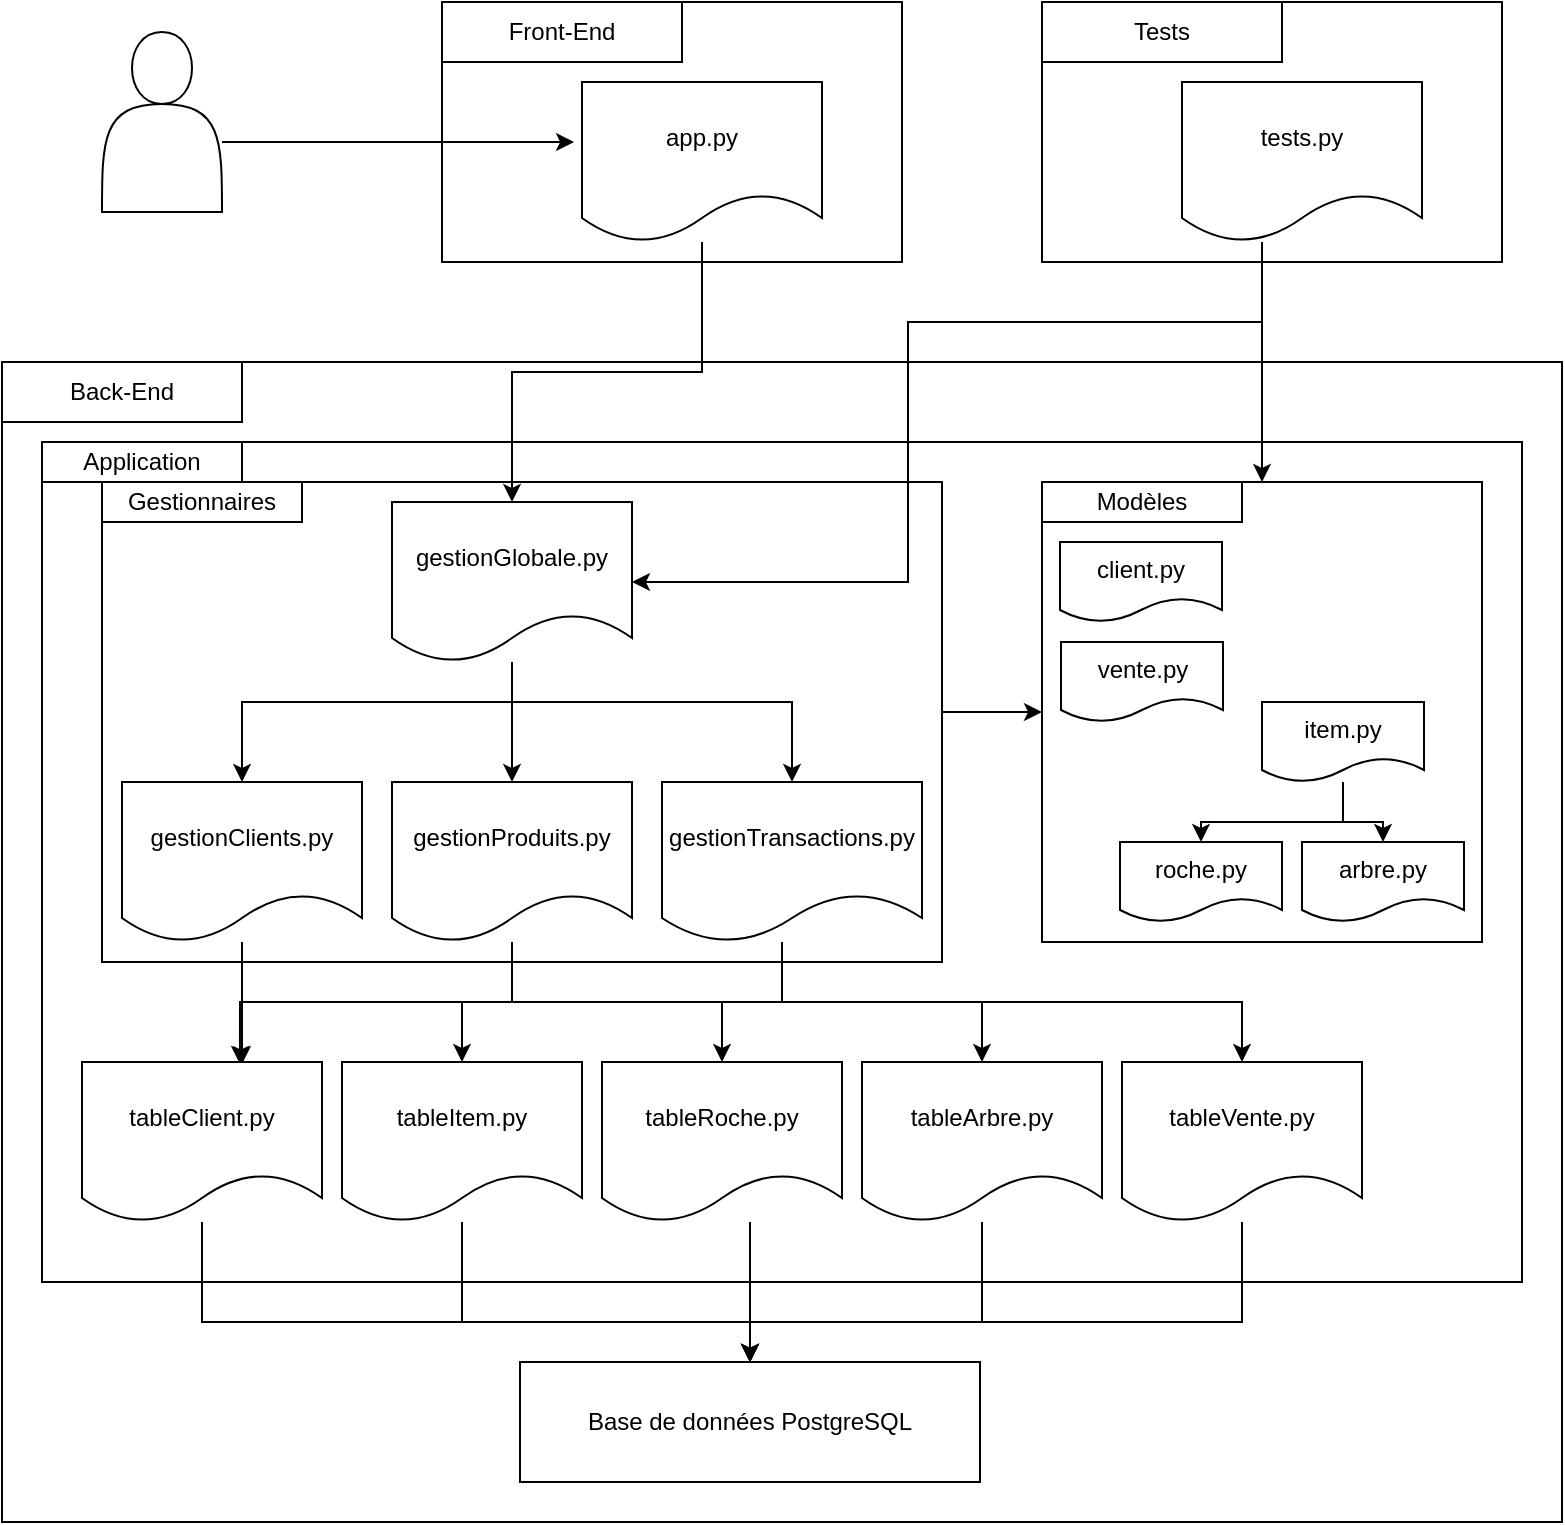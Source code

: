 <mxfile version="19.0.3" type="device"><diagram id="EP59i6nhWNMED7YBpiZ4" name="Page-1"><mxGraphModel dx="1422" dy="752" grid="1" gridSize="10" guides="1" tooltips="1" connect="1" arrows="1" fold="1" page="1" pageScale="1" pageWidth="827" pageHeight="1169" math="0" shadow="0"><root><mxCell id="0"/><mxCell id="1" parent="0"/><mxCell id="IUDCCWjG2dyh-nBdljPh-1" value="" style="rounded=0;whiteSpace=wrap;html=1;" vertex="1" parent="1"><mxGeometry x="40" y="210" width="780" height="580" as="geometry"/></mxCell><mxCell id="IUDCCWjG2dyh-nBdljPh-2" value="" style="rounded=0;whiteSpace=wrap;html=1;" vertex="1" parent="1"><mxGeometry x="260" y="30" width="230" height="130" as="geometry"/></mxCell><mxCell id="IUDCCWjG2dyh-nBdljPh-3" value="Front-End" style="rounded=0;whiteSpace=wrap;html=1;" vertex="1" parent="1"><mxGeometry x="260" y="30" width="120" height="30" as="geometry"/></mxCell><mxCell id="IUDCCWjG2dyh-nBdljPh-4" value="Back-End" style="rounded=0;whiteSpace=wrap;html=1;" vertex="1" parent="1"><mxGeometry x="40" y="210" width="120" height="30" as="geometry"/></mxCell><mxCell id="IUDCCWjG2dyh-nBdljPh-12" style="edgeStyle=orthogonalEdgeStyle;rounded=0;orthogonalLoop=1;jettySize=auto;html=1;entryX=-0.033;entryY=0.375;entryDx=0;entryDy=0;entryPerimeter=0;" edge="1" parent="1" source="IUDCCWjG2dyh-nBdljPh-7" target="IUDCCWjG2dyh-nBdljPh-11"><mxGeometry relative="1" as="geometry"><Array as="points"><mxPoint x="200" y="100"/><mxPoint x="200" y="100"/></Array></mxGeometry></mxCell><mxCell id="IUDCCWjG2dyh-nBdljPh-7" value="" style="shape=actor;whiteSpace=wrap;html=1;" vertex="1" parent="1"><mxGeometry x="90" y="45" width="60" height="90" as="geometry"/></mxCell><mxCell id="IUDCCWjG2dyh-nBdljPh-11" value="&lt;div&gt;app.py&lt;/div&gt;" style="shape=document;whiteSpace=wrap;html=1;boundedLbl=1;" vertex="1" parent="1"><mxGeometry x="330" y="70" width="120" height="80" as="geometry"/></mxCell><mxCell id="IUDCCWjG2dyh-nBdljPh-15" value="" style="rounded=0;whiteSpace=wrap;html=1;" vertex="1" parent="1"><mxGeometry x="60" y="250" width="740" height="420" as="geometry"/></mxCell><mxCell id="IUDCCWjG2dyh-nBdljPh-16" value="Base de données PostgreSQL" style="rounded=0;whiteSpace=wrap;html=1;" vertex="1" parent="1"><mxGeometry x="299" y="710" width="230" height="60" as="geometry"/></mxCell><mxCell id="IUDCCWjG2dyh-nBdljPh-64" style="edgeStyle=orthogonalEdgeStyle;rounded=0;orthogonalLoop=1;jettySize=auto;html=1;" edge="1" parent="1" source="IUDCCWjG2dyh-nBdljPh-57" target="IUDCCWjG2dyh-nBdljPh-40"><mxGeometry relative="1" as="geometry"><Array as="points"><mxPoint x="520" y="385"/><mxPoint x="520" y="385"/></Array></mxGeometry></mxCell><mxCell id="IUDCCWjG2dyh-nBdljPh-57" value="" style="rounded=0;whiteSpace=wrap;html=1;" vertex="1" parent="1"><mxGeometry x="90" y="270" width="420" height="240" as="geometry"/></mxCell><mxCell id="IUDCCWjG2dyh-nBdljPh-17" value="Application" style="rounded=0;whiteSpace=wrap;html=1;" vertex="1" parent="1"><mxGeometry x="60" y="250" width="100" height="20" as="geometry"/></mxCell><mxCell id="IUDCCWjG2dyh-nBdljPh-25" style="edgeStyle=orthogonalEdgeStyle;rounded=0;orthogonalLoop=1;jettySize=auto;html=1;entryX=0.5;entryY=0;entryDx=0;entryDy=0;" edge="1" parent="1" source="IUDCCWjG2dyh-nBdljPh-19" target="IUDCCWjG2dyh-nBdljPh-21"><mxGeometry relative="1" as="geometry"><Array as="points"><mxPoint x="295" y="380"/><mxPoint x="160" y="380"/></Array></mxGeometry></mxCell><mxCell id="IUDCCWjG2dyh-nBdljPh-26" style="edgeStyle=orthogonalEdgeStyle;rounded=0;orthogonalLoop=1;jettySize=auto;html=1;entryX=0.5;entryY=0;entryDx=0;entryDy=0;" edge="1" parent="1" source="IUDCCWjG2dyh-nBdljPh-19" target="IUDCCWjG2dyh-nBdljPh-22"><mxGeometry relative="1" as="geometry"/></mxCell><mxCell id="IUDCCWjG2dyh-nBdljPh-63" style="edgeStyle=orthogonalEdgeStyle;rounded=0;orthogonalLoop=1;jettySize=auto;html=1;entryX=0.5;entryY=0;entryDx=0;entryDy=0;" edge="1" parent="1" source="IUDCCWjG2dyh-nBdljPh-19" target="IUDCCWjG2dyh-nBdljPh-23"><mxGeometry relative="1" as="geometry"><Array as="points"><mxPoint x="295" y="380"/><mxPoint x="435" y="380"/></Array></mxGeometry></mxCell><mxCell id="IUDCCWjG2dyh-nBdljPh-19" value="gestionGlobale.py" style="shape=document;whiteSpace=wrap;html=1;boundedLbl=1;" vertex="1" parent="1"><mxGeometry x="235" y="280" width="120" height="80" as="geometry"/></mxCell><mxCell id="IUDCCWjG2dyh-nBdljPh-20" style="edgeStyle=orthogonalEdgeStyle;rounded=0;orthogonalLoop=1;jettySize=auto;html=1;" edge="1" parent="1" source="IUDCCWjG2dyh-nBdljPh-11" target="IUDCCWjG2dyh-nBdljPh-19"><mxGeometry relative="1" as="geometry"/></mxCell><mxCell id="IUDCCWjG2dyh-nBdljPh-33" style="edgeStyle=orthogonalEdgeStyle;rounded=0;orthogonalLoop=1;jettySize=auto;html=1;entryX=0.667;entryY=0.013;entryDx=0;entryDy=0;entryPerimeter=0;" edge="1" parent="1" source="IUDCCWjG2dyh-nBdljPh-21" target="IUDCCWjG2dyh-nBdljPh-28"><mxGeometry relative="1" as="geometry"><Array as="points"><mxPoint x="160" y="540"/><mxPoint x="160" y="540"/></Array></mxGeometry></mxCell><mxCell id="IUDCCWjG2dyh-nBdljPh-21" value="gestionClients.py" style="shape=document;whiteSpace=wrap;html=1;boundedLbl=1;" vertex="1" parent="1"><mxGeometry x="100" y="420" width="120" height="80" as="geometry"/></mxCell><mxCell id="IUDCCWjG2dyh-nBdljPh-34" style="edgeStyle=orthogonalEdgeStyle;rounded=0;orthogonalLoop=1;jettySize=auto;html=1;entryX=0.5;entryY=0;entryDx=0;entryDy=0;" edge="1" parent="1" source="IUDCCWjG2dyh-nBdljPh-22" target="IUDCCWjG2dyh-nBdljPh-29"><mxGeometry relative="1" as="geometry"/></mxCell><mxCell id="IUDCCWjG2dyh-nBdljPh-35" style="edgeStyle=orthogonalEdgeStyle;rounded=0;orthogonalLoop=1;jettySize=auto;html=1;" edge="1" parent="1" source="IUDCCWjG2dyh-nBdljPh-22" target="IUDCCWjG2dyh-nBdljPh-30"><mxGeometry relative="1" as="geometry"/></mxCell><mxCell id="IUDCCWjG2dyh-nBdljPh-36" style="edgeStyle=orthogonalEdgeStyle;rounded=0;orthogonalLoop=1;jettySize=auto;html=1;entryX=0.5;entryY=0;entryDx=0;entryDy=0;" edge="1" parent="1" source="IUDCCWjG2dyh-nBdljPh-22" target="IUDCCWjG2dyh-nBdljPh-31"><mxGeometry relative="1" as="geometry"><Array as="points"><mxPoint x="295" y="530"/><mxPoint x="530" y="530"/></Array></mxGeometry></mxCell><mxCell id="IUDCCWjG2dyh-nBdljPh-22" value="gestionProduits.py" style="shape=document;whiteSpace=wrap;html=1;boundedLbl=1;" vertex="1" parent="1"><mxGeometry x="235" y="420" width="120" height="80" as="geometry"/></mxCell><mxCell id="IUDCCWjG2dyh-nBdljPh-37" style="edgeStyle=orthogonalEdgeStyle;rounded=0;orthogonalLoop=1;jettySize=auto;html=1;entryX=0.5;entryY=0;entryDx=0;entryDy=0;" edge="1" parent="1" source="IUDCCWjG2dyh-nBdljPh-23" target="IUDCCWjG2dyh-nBdljPh-32"><mxGeometry relative="1" as="geometry"><Array as="points"><mxPoint x="430" y="530"/><mxPoint x="660" y="530"/></Array></mxGeometry></mxCell><mxCell id="IUDCCWjG2dyh-nBdljPh-38" style="edgeStyle=orthogonalEdgeStyle;rounded=0;orthogonalLoop=1;jettySize=auto;html=1;entryX=0.658;entryY=0.013;entryDx=0;entryDy=0;entryPerimeter=0;" edge="1" parent="1" source="IUDCCWjG2dyh-nBdljPh-23" target="IUDCCWjG2dyh-nBdljPh-28"><mxGeometry relative="1" as="geometry"><Array as="points"><mxPoint x="430" y="530"/><mxPoint x="159" y="530"/></Array></mxGeometry></mxCell><mxCell id="IUDCCWjG2dyh-nBdljPh-23" value="gestionTransactions.py" style="shape=document;whiteSpace=wrap;html=1;boundedLbl=1;" vertex="1" parent="1"><mxGeometry x="370" y="420" width="130" height="80" as="geometry"/></mxCell><mxCell id="IUDCCWjG2dyh-nBdljPh-42" style="edgeStyle=orthogonalEdgeStyle;rounded=0;orthogonalLoop=1;jettySize=auto;html=1;" edge="1" parent="1" source="IUDCCWjG2dyh-nBdljPh-28" target="IUDCCWjG2dyh-nBdljPh-16"><mxGeometry relative="1" as="geometry"><Array as="points"><mxPoint x="140" y="690"/><mxPoint x="414" y="690"/></Array></mxGeometry></mxCell><mxCell id="IUDCCWjG2dyh-nBdljPh-28" value="tableClient.py" style="shape=document;whiteSpace=wrap;html=1;boundedLbl=1;" vertex="1" parent="1"><mxGeometry x="80" y="560" width="120" height="80" as="geometry"/></mxCell><mxCell id="IUDCCWjG2dyh-nBdljPh-43" style="edgeStyle=orthogonalEdgeStyle;rounded=0;orthogonalLoop=1;jettySize=auto;html=1;" edge="1" parent="1" source="IUDCCWjG2dyh-nBdljPh-29" target="IUDCCWjG2dyh-nBdljPh-16"><mxGeometry relative="1" as="geometry"><Array as="points"><mxPoint x="270" y="690"/><mxPoint x="414" y="690"/></Array></mxGeometry></mxCell><mxCell id="IUDCCWjG2dyh-nBdljPh-29" value="tableItem.py" style="shape=document;whiteSpace=wrap;html=1;boundedLbl=1;" vertex="1" parent="1"><mxGeometry x="210" y="560" width="120" height="80" as="geometry"/></mxCell><mxCell id="IUDCCWjG2dyh-nBdljPh-45" style="edgeStyle=orthogonalEdgeStyle;rounded=0;orthogonalLoop=1;jettySize=auto;html=1;" edge="1" parent="1" source="IUDCCWjG2dyh-nBdljPh-30" target="IUDCCWjG2dyh-nBdljPh-16"><mxGeometry relative="1" as="geometry"><Array as="points"><mxPoint x="414" y="660"/><mxPoint x="414" y="660"/></Array></mxGeometry></mxCell><mxCell id="IUDCCWjG2dyh-nBdljPh-30" value="tableRoche.py" style="shape=document;whiteSpace=wrap;html=1;boundedLbl=1;" vertex="1" parent="1"><mxGeometry x="340" y="560" width="120" height="80" as="geometry"/></mxCell><mxCell id="IUDCCWjG2dyh-nBdljPh-46" style="edgeStyle=orthogonalEdgeStyle;rounded=0;orthogonalLoop=1;jettySize=auto;html=1;" edge="1" parent="1" source="IUDCCWjG2dyh-nBdljPh-31" target="IUDCCWjG2dyh-nBdljPh-16"><mxGeometry relative="1" as="geometry"><Array as="points"><mxPoint x="530" y="690"/><mxPoint x="414" y="690"/></Array></mxGeometry></mxCell><mxCell id="IUDCCWjG2dyh-nBdljPh-31" value="tableArbre.py" style="shape=document;whiteSpace=wrap;html=1;boundedLbl=1;" vertex="1" parent="1"><mxGeometry x="470" y="560" width="120" height="80" as="geometry"/></mxCell><mxCell id="IUDCCWjG2dyh-nBdljPh-47" style="edgeStyle=orthogonalEdgeStyle;rounded=0;orthogonalLoop=1;jettySize=auto;html=1;" edge="1" parent="1" source="IUDCCWjG2dyh-nBdljPh-32" target="IUDCCWjG2dyh-nBdljPh-16"><mxGeometry relative="1" as="geometry"><Array as="points"><mxPoint x="660" y="690"/><mxPoint x="414" y="690"/></Array></mxGeometry></mxCell><mxCell id="IUDCCWjG2dyh-nBdljPh-32" value="tableVente.py" style="shape=document;whiteSpace=wrap;html=1;boundedLbl=1;" vertex="1" parent="1"><mxGeometry x="600" y="560" width="120" height="80" as="geometry"/></mxCell><mxCell id="IUDCCWjG2dyh-nBdljPh-40" value="" style="rounded=0;whiteSpace=wrap;html=1;" vertex="1" parent="1"><mxGeometry x="560" y="270" width="220" height="230" as="geometry"/></mxCell><mxCell id="IUDCCWjG2dyh-nBdljPh-41" value="Modèles" style="rounded=0;whiteSpace=wrap;html=1;" vertex="1" parent="1"><mxGeometry x="560" y="270" width="100" height="20" as="geometry"/></mxCell><mxCell id="IUDCCWjG2dyh-nBdljPh-50" value="&lt;div&gt;client.py&lt;/div&gt;" style="shape=document;whiteSpace=wrap;html=1;boundedLbl=1;" vertex="1" parent="1"><mxGeometry x="569" y="300" width="81" height="40" as="geometry"/></mxCell><mxCell id="IUDCCWjG2dyh-nBdljPh-51" value="&lt;div&gt;vente.py&lt;/div&gt;" style="shape=document;whiteSpace=wrap;html=1;boundedLbl=1;" vertex="1" parent="1"><mxGeometry x="569.5" y="350" width="81" height="40" as="geometry"/></mxCell><mxCell id="IUDCCWjG2dyh-nBdljPh-60" style="edgeStyle=orthogonalEdgeStyle;rounded=0;orthogonalLoop=1;jettySize=auto;html=1;entryX=0.5;entryY=0;entryDx=0;entryDy=0;" edge="1" parent="1" source="IUDCCWjG2dyh-nBdljPh-52" target="IUDCCWjG2dyh-nBdljPh-54"><mxGeometry relative="1" as="geometry"><Array as="points"><mxPoint x="711" y="440"/><mxPoint x="640" y="440"/></Array></mxGeometry></mxCell><mxCell id="IUDCCWjG2dyh-nBdljPh-61" style="edgeStyle=orthogonalEdgeStyle;rounded=0;orthogonalLoop=1;jettySize=auto;html=1;entryX=0.5;entryY=0;entryDx=0;entryDy=0;" edge="1" parent="1" source="IUDCCWjG2dyh-nBdljPh-52" target="IUDCCWjG2dyh-nBdljPh-53"><mxGeometry relative="1" as="geometry"><Array as="points"><mxPoint x="711" y="440"/><mxPoint x="731" y="440"/></Array></mxGeometry></mxCell><mxCell id="IUDCCWjG2dyh-nBdljPh-52" value="&lt;div&gt;item.py&lt;/div&gt;" style="shape=document;whiteSpace=wrap;html=1;boundedLbl=1;" vertex="1" parent="1"><mxGeometry x="670" y="380" width="81" height="40" as="geometry"/></mxCell><mxCell id="IUDCCWjG2dyh-nBdljPh-53" value="&lt;div&gt;arbre.py&lt;/div&gt;" style="shape=document;whiteSpace=wrap;html=1;boundedLbl=1;" vertex="1" parent="1"><mxGeometry x="690" y="450" width="81" height="40" as="geometry"/></mxCell><mxCell id="IUDCCWjG2dyh-nBdljPh-54" value="&lt;div&gt;roche.py&lt;/div&gt;" style="shape=document;whiteSpace=wrap;html=1;boundedLbl=1;" vertex="1" parent="1"><mxGeometry x="599" y="450" width="81" height="40" as="geometry"/></mxCell><mxCell id="IUDCCWjG2dyh-nBdljPh-58" value="Gestionnaires" style="rounded=0;whiteSpace=wrap;html=1;" vertex="1" parent="1"><mxGeometry x="90" y="270" width="100" height="20" as="geometry"/></mxCell><mxCell id="IUDCCWjG2dyh-nBdljPh-66" value="" style="rounded=0;whiteSpace=wrap;html=1;" vertex="1" parent="1"><mxGeometry x="560" y="30" width="230" height="130" as="geometry"/></mxCell><mxCell id="IUDCCWjG2dyh-nBdljPh-67" value="Tests" style="rounded=0;whiteSpace=wrap;html=1;" vertex="1" parent="1"><mxGeometry x="560" y="30" width="120" height="30" as="geometry"/></mxCell><mxCell id="IUDCCWjG2dyh-nBdljPh-70" style="edgeStyle=orthogonalEdgeStyle;rounded=0;orthogonalLoop=1;jettySize=auto;html=1;entryX=1;entryY=0.5;entryDx=0;entryDy=0;" edge="1" parent="1" source="IUDCCWjG2dyh-nBdljPh-68" target="IUDCCWjG2dyh-nBdljPh-19"><mxGeometry relative="1" as="geometry"><Array as="points"><mxPoint x="670" y="190"/><mxPoint x="493" y="190"/><mxPoint x="493" y="320"/></Array></mxGeometry></mxCell><mxCell id="IUDCCWjG2dyh-nBdljPh-71" style="edgeStyle=orthogonalEdgeStyle;rounded=0;orthogonalLoop=1;jettySize=auto;html=1;" edge="1" parent="1" source="IUDCCWjG2dyh-nBdljPh-68" target="IUDCCWjG2dyh-nBdljPh-40"><mxGeometry relative="1" as="geometry"><Array as="points"><mxPoint x="670" y="170"/><mxPoint x="670" y="170"/></Array></mxGeometry></mxCell><mxCell id="IUDCCWjG2dyh-nBdljPh-68" value="tests.py" style="shape=document;whiteSpace=wrap;html=1;boundedLbl=1;" vertex="1" parent="1"><mxGeometry x="630" y="70" width="120" height="80" as="geometry"/></mxCell></root></mxGraphModel></diagram></mxfile>